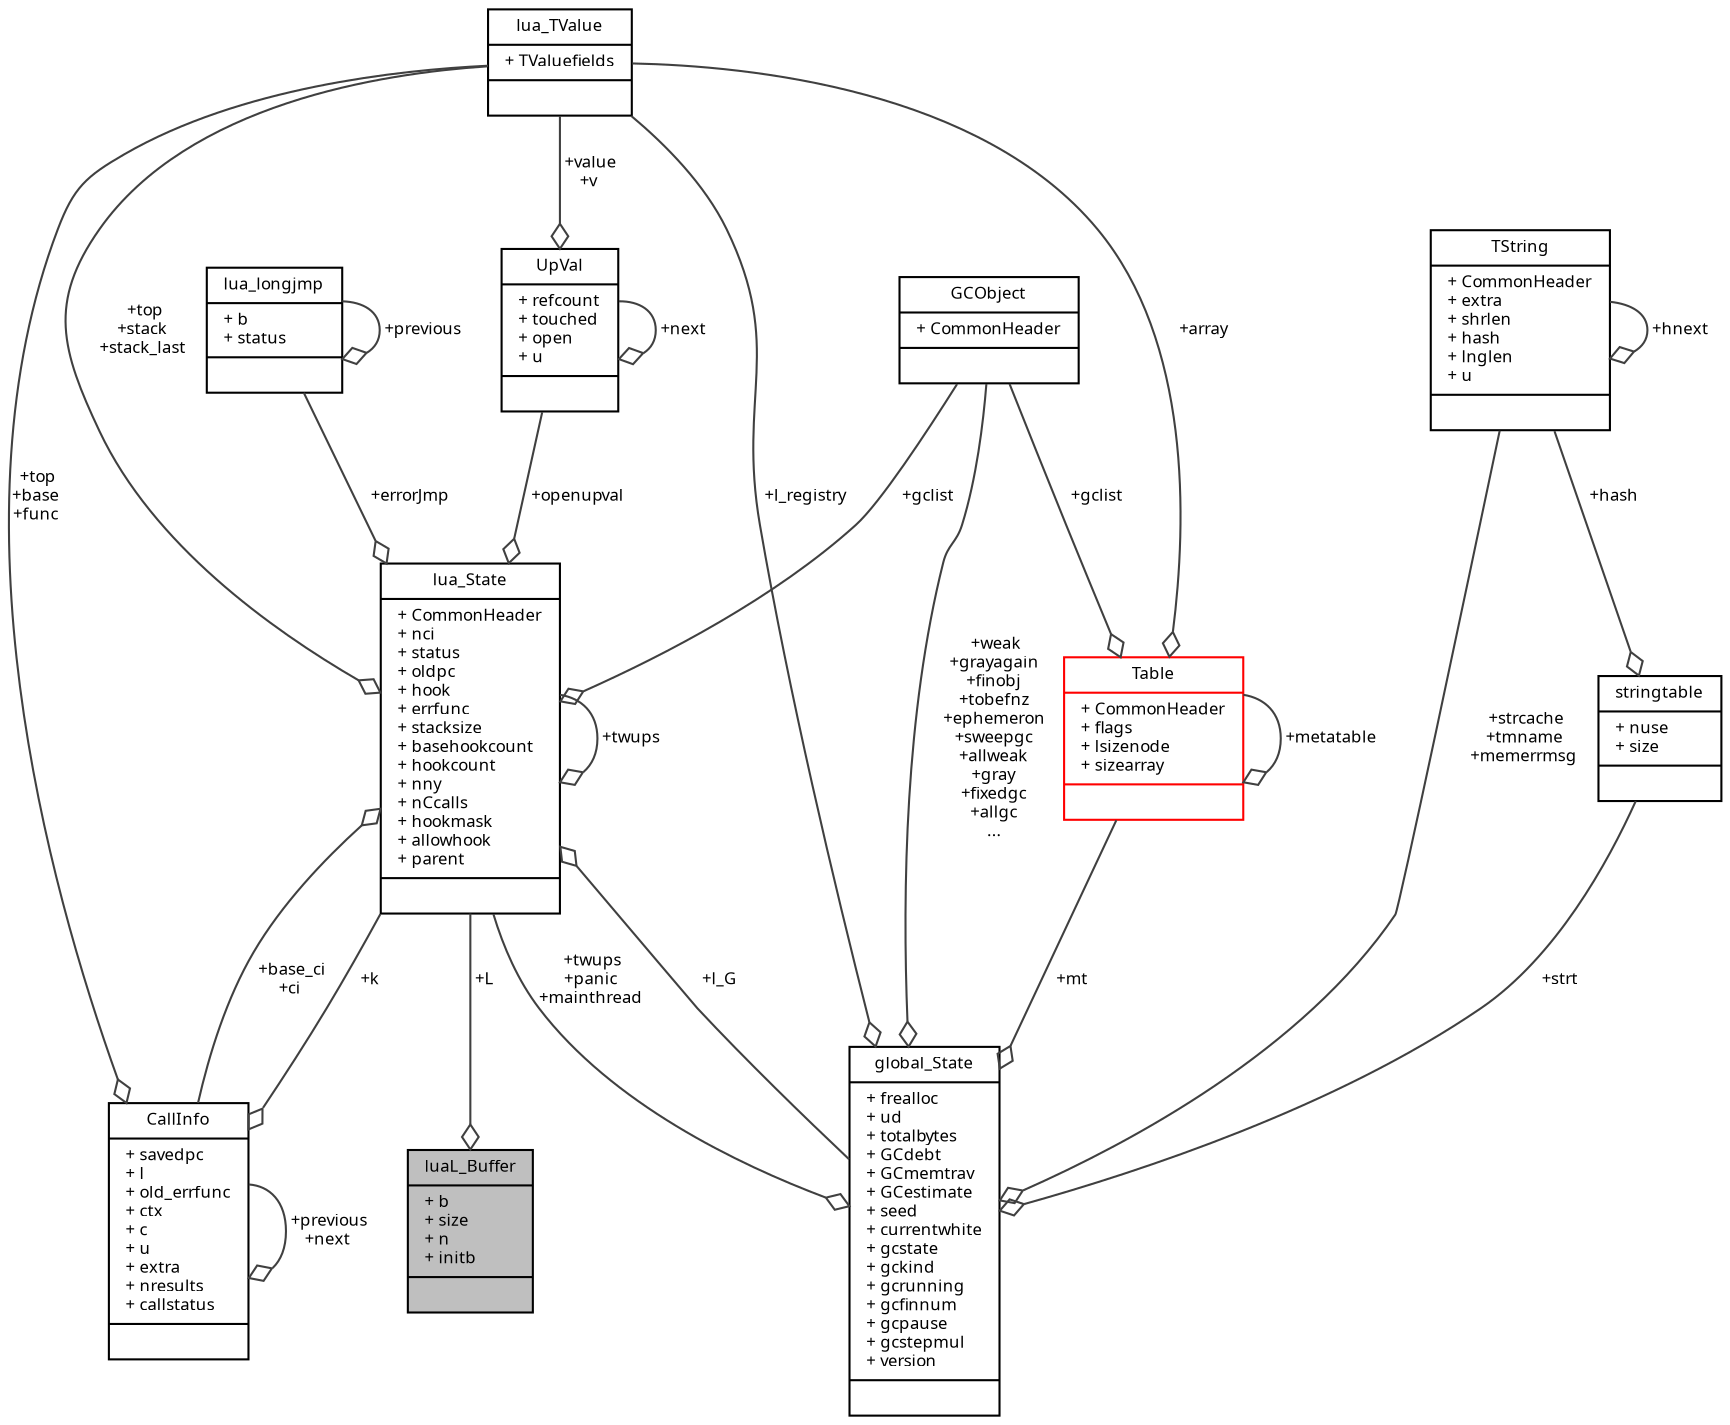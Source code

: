 digraph "luaL_Buffer"
{
  edge [fontname="Sans",fontsize="8",labelfontname="Sans",labelfontsize="8"];
  node [fontname="Sans",fontsize="8",shape=record];
  Node1 [label="{luaL_Buffer\n|+ b\l+ size\l+ n\l+ initb\l|}",height=0.2,width=0.4,color="black", fillcolor="grey75", style="filled", fontcolor="black"];
  Node2 -> Node1 [color="grey25",fontsize="8",style="solid",label=" +L" ,arrowhead="odiamond",fontname="Sans"];
  Node2 [label="{lua_State\n|+ CommonHeader\l+ nci\l+ status\l+ oldpc\l+ hook\l+ errfunc\l+ stacksize\l+ basehookcount\l+ hookcount\l+ nny\l+ nCcalls\l+ hookmask\l+ allowhook\l+ parent\l|}",height=0.2,width=0.4,color="black", fillcolor="white", style="filled",URL="$structlua___state.html"];
  Node3 -> Node2 [color="grey25",fontsize="8",style="solid",label=" +openupval" ,arrowhead="odiamond",fontname="Sans"];
  Node3 [label="{UpVal\n|+ refcount\l+ touched\l+ open\l+ u\l|}",height=0.2,width=0.4,color="black", fillcolor="white", style="filled",URL="$struct_up_val.html"];
  Node3 -> Node3 [color="grey25",fontsize="8",style="solid",label=" +next" ,arrowhead="odiamond",fontname="Sans"];
  Node4 -> Node3 [color="grey25",fontsize="8",style="solid",label=" +value\n+v" ,arrowhead="odiamond",fontname="Sans"];
  Node4 [label="{lua_TValue\n|+ TValuefields\l|}",height=0.2,width=0.4,color="black", fillcolor="white", style="filled",URL="$structlua___t_value.html"];
  Node4 -> Node2 [color="grey25",fontsize="8",style="solid",label=" +top\n+stack\n+stack_last" ,arrowhead="odiamond",fontname="Sans"];
  Node5 -> Node2 [color="grey25",fontsize="8",style="solid",label=" +errorJmp" ,arrowhead="odiamond",fontname="Sans"];
  Node5 [label="{lua_longjmp\n|+ b\l+ status\l|}",height=0.2,width=0.4,color="black", fillcolor="white", style="filled",URL="$structlua__longjmp.html"];
  Node5 -> Node5 [color="grey25",fontsize="8",style="solid",label=" +previous" ,arrowhead="odiamond",fontname="Sans"];
  Node6 -> Node2 [color="grey25",fontsize="8",style="solid",label=" +l_G" ,arrowhead="odiamond",fontname="Sans"];
  Node6 [label="{global_State\n|+ frealloc\l+ ud\l+ totalbytes\l+ GCdebt\l+ GCmemtrav\l+ GCestimate\l+ seed\l+ currentwhite\l+ gcstate\l+ gckind\l+ gcrunning\l+ gcfinnum\l+ gcpause\l+ gcstepmul\l+ version\l|}",height=0.2,width=0.4,color="black", fillcolor="white", style="filled",URL="$structglobal___state.html"];
  Node4 -> Node6 [color="grey25",fontsize="8",style="solid",label=" +l_registry" ,arrowhead="odiamond",fontname="Sans"];
  Node7 -> Node6 [color="grey25",fontsize="8",style="solid",label=" +strt" ,arrowhead="odiamond",fontname="Sans"];
  Node7 [label="{stringtable\n|+ nuse\l+ size\l|}",height=0.2,width=0.4,color="black", fillcolor="white", style="filled",URL="$structstringtable.html"];
  Node8 -> Node7 [color="grey25",fontsize="8",style="solid",label=" +hash" ,arrowhead="odiamond",fontname="Sans"];
  Node8 [label="{TString\n|+ CommonHeader\l+ extra\l+ shrlen\l+ hash\l+ lnglen\l+ u\l|}",height=0.2,width=0.4,color="black", fillcolor="white", style="filled",URL="$struct_t_string.html"];
  Node8 -> Node8 [color="grey25",fontsize="8",style="solid",label=" +hnext" ,arrowhead="odiamond",fontname="Sans"];
  Node8 -> Node6 [color="grey25",fontsize="8",style="solid",label=" +strcache\n+tmname\n+memerrmsg" ,arrowhead="odiamond",fontname="Sans"];
  Node9 -> Node6 [color="grey25",fontsize="8",style="solid",label=" +mt" ,arrowhead="odiamond",fontname="Sans"];
  Node9 [label="{Table\n|+ CommonHeader\l+ flags\l+ lsizenode\l+ sizearray\l|}",height=0.2,width=0.4,color="red", fillcolor="white", style="filled",URL="$struct_table.html"];
  Node4 -> Node9 [color="grey25",fontsize="8",style="solid",label=" +array" ,arrowhead="odiamond",fontname="Sans"];
  Node9 -> Node9 [color="grey25",fontsize="8",style="solid",label=" +metatable" ,arrowhead="odiamond",fontname="Sans"];
  Node10 -> Node9 [color="grey25",fontsize="8",style="solid",label=" +gclist" ,arrowhead="odiamond",fontname="Sans"];
  Node10 [label="{GCObject\n|+ CommonHeader\l|}",height=0.2,width=0.4,color="black", fillcolor="white", style="filled",URL="$struct_g_c_object.html"];
  Node10 -> Node6 [color="grey25",fontsize="8",style="solid",label=" +weak\n+grayagain\n+finobj\n+tobefnz\n+ephemeron\n+sweepgc\n+allweak\n+gray\n+fixedgc\n+allgc\n..." ,arrowhead="odiamond",fontname="Sans"];
  Node2 -> Node6 [color="grey25",fontsize="8",style="solid",label=" +twups\n+panic\n+mainthread" ,arrowhead="odiamond",fontname="Sans"];
  Node10 -> Node2 [color="grey25",fontsize="8",style="solid",label=" +gclist" ,arrowhead="odiamond",fontname="Sans"];
  Node2 -> Node2 [color="grey25",fontsize="8",style="solid",label=" +twups" ,arrowhead="odiamond",fontname="Sans"];
  Node11 -> Node2 [color="grey25",fontsize="8",style="solid",label=" +base_ci\n+ci" ,arrowhead="odiamond",fontname="Sans"];
  Node11 [label="{CallInfo\n|+ savedpc\l+ l\l+ old_errfunc\l+ ctx\l+ c\l+ u\l+ extra\l+ nresults\l+ callstatus\l|}",height=0.2,width=0.4,color="black", fillcolor="white", style="filled",URL="$struct_call_info.html"];
  Node4 -> Node11 [color="grey25",fontsize="8",style="solid",label=" +top\n+base\n+func" ,arrowhead="odiamond",fontname="Sans"];
  Node2 -> Node11 [color="grey25",fontsize="8",style="solid",label=" +k" ,arrowhead="odiamond",fontname="Sans"];
  Node11 -> Node11 [color="grey25",fontsize="8",style="solid",label=" +previous\n+next" ,arrowhead="odiamond",fontname="Sans"];
}
